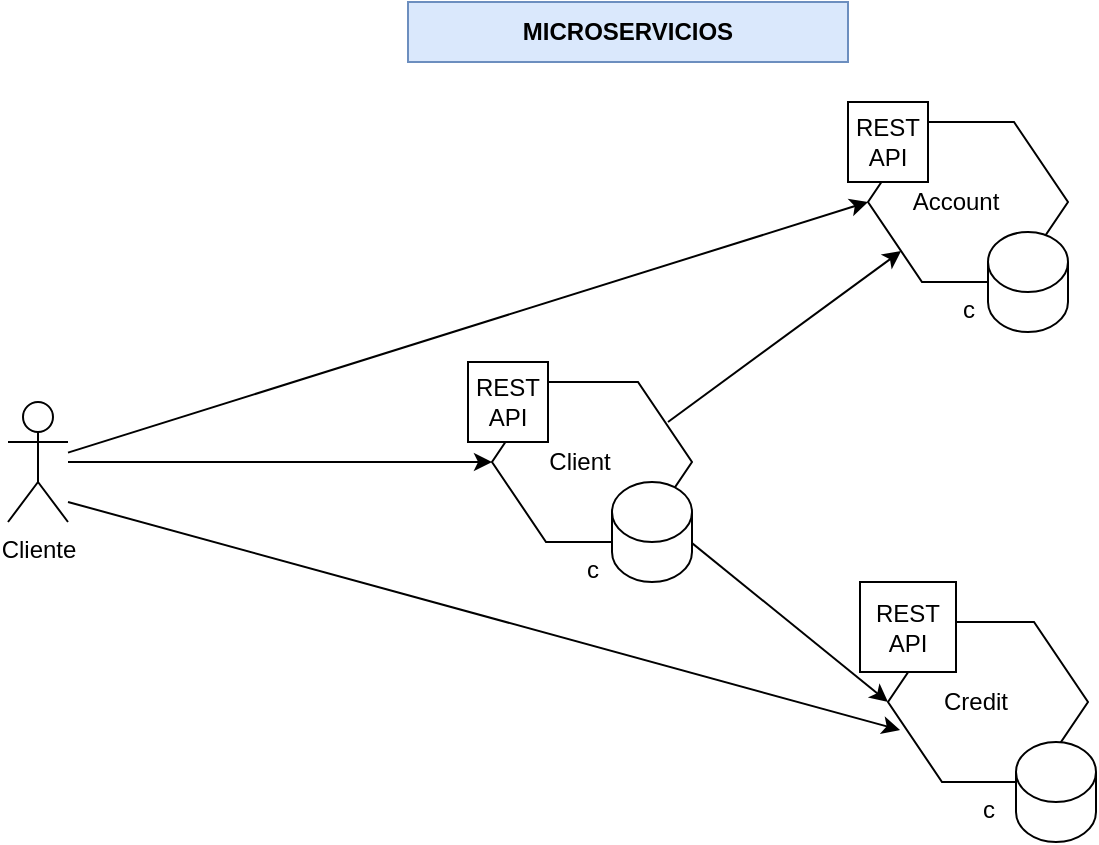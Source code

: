 <mxfile version="21.3.2" type="github">
  <diagram name="Page-1" id="Bq29xVs0bYbxWOrvcEpD">
    <mxGraphModel dx="1434" dy="788" grid="1" gridSize="10" guides="1" tooltips="1" connect="1" arrows="1" fold="1" page="1" pageScale="1" pageWidth="827" pageHeight="1169" math="0" shadow="0">
      <root>
        <mxCell id="0" />
        <mxCell id="1" parent="0" />
        <mxCell id="V8t-qxfj6C1yTUPNHmYo-1" value="c" style="verticalLabelPosition=bottom;verticalAlign=top;html=1;shape=hexagon;perimeter=hexagonPerimeter2;arcSize=6;size=0.27;" vertex="1" parent="1">
          <mxGeometry x="302" y="210" width="100" height="80" as="geometry" />
        </mxCell>
        <mxCell id="V8t-qxfj6C1yTUPNHmYo-3" value="Client" style="text;html=1;strokeColor=none;fillColor=none;align=center;verticalAlign=middle;whiteSpace=wrap;rounded=0;" vertex="1" parent="1">
          <mxGeometry x="316" y="235" width="60" height="30" as="geometry" />
        </mxCell>
        <mxCell id="V8t-qxfj6C1yTUPNHmYo-4" value="c" style="verticalLabelPosition=bottom;verticalAlign=top;html=1;shape=hexagon;perimeter=hexagonPerimeter2;arcSize=6;size=0.27;" vertex="1" parent="1">
          <mxGeometry x="490" y="80" width="100" height="80" as="geometry" />
        </mxCell>
        <mxCell id="V8t-qxfj6C1yTUPNHmYo-5" value="Account" style="text;html=1;strokeColor=none;fillColor=none;align=center;verticalAlign=middle;whiteSpace=wrap;rounded=0;" vertex="1" parent="1">
          <mxGeometry x="504" y="105" width="60" height="30" as="geometry" />
        </mxCell>
        <mxCell id="V8t-qxfj6C1yTUPNHmYo-6" value="c" style="verticalLabelPosition=bottom;verticalAlign=top;html=1;shape=hexagon;perimeter=hexagonPerimeter2;arcSize=6;size=0.27;" vertex="1" parent="1">
          <mxGeometry x="500" y="330" width="100" height="80" as="geometry" />
        </mxCell>
        <mxCell id="V8t-qxfj6C1yTUPNHmYo-7" value="Credit" style="text;html=1;strokeColor=none;fillColor=none;align=center;verticalAlign=middle;whiteSpace=wrap;rounded=0;" vertex="1" parent="1">
          <mxGeometry x="514" y="355" width="60" height="30" as="geometry" />
        </mxCell>
        <mxCell id="V8t-qxfj6C1yTUPNHmYo-9" value="Cliente" style="shape=umlActor;verticalLabelPosition=bottom;verticalAlign=top;html=1;outlineConnect=0;" vertex="1" parent="1">
          <mxGeometry x="60" y="220" width="30" height="60" as="geometry" />
        </mxCell>
        <mxCell id="V8t-qxfj6C1yTUPNHmYo-13" value="MICROSERVICIOS" style="text;html=1;strokeColor=#6c8ebf;fillColor=#dae8fc;align=center;verticalAlign=middle;whiteSpace=wrap;rounded=0;fontStyle=1" vertex="1" parent="1">
          <mxGeometry x="260" y="20" width="220" height="30" as="geometry" />
        </mxCell>
        <mxCell id="V8t-qxfj6C1yTUPNHmYo-14" value="" style="rounded=0;whiteSpace=wrap;html=1;" vertex="1" parent="1">
          <mxGeometry x="290" y="200" width="40" height="40" as="geometry" />
        </mxCell>
        <mxCell id="V8t-qxfj6C1yTUPNHmYo-15" value="REST&lt;br&gt;API" style="text;html=1;strokeColor=none;fillColor=none;align=center;verticalAlign=middle;whiteSpace=wrap;rounded=0;" vertex="1" parent="1">
          <mxGeometry x="280" y="205" width="60" height="30" as="geometry" />
        </mxCell>
        <mxCell id="V8t-qxfj6C1yTUPNHmYo-22" value="" style="rounded=0;whiteSpace=wrap;html=1;" vertex="1" parent="1">
          <mxGeometry x="486" y="310" width="48" height="45" as="geometry" />
        </mxCell>
        <mxCell id="V8t-qxfj6C1yTUPNHmYo-23" value="" style="rounded=0;whiteSpace=wrap;html=1;" vertex="1" parent="1">
          <mxGeometry x="480" y="70" width="40" height="40" as="geometry" />
        </mxCell>
        <mxCell id="V8t-qxfj6C1yTUPNHmYo-25" value="REST&lt;br&gt;API" style="text;html=1;strokeColor=none;fillColor=none;align=center;verticalAlign=middle;whiteSpace=wrap;rounded=0;" vertex="1" parent="1">
          <mxGeometry x="480" y="317.5" width="60" height="30" as="geometry" />
        </mxCell>
        <mxCell id="V8t-qxfj6C1yTUPNHmYo-26" value="REST&lt;br&gt;API" style="text;html=1;strokeColor=none;fillColor=none;align=center;verticalAlign=middle;whiteSpace=wrap;rounded=0;" vertex="1" parent="1">
          <mxGeometry x="470" y="75" width="60" height="30" as="geometry" />
        </mxCell>
        <mxCell id="V8t-qxfj6C1yTUPNHmYo-27" value="" style="endArrow=classic;html=1;rounded=0;" edge="1" parent="1" target="V8t-qxfj6C1yTUPNHmYo-4">
          <mxGeometry width="50" height="50" relative="1" as="geometry">
            <mxPoint x="390" y="230" as="sourcePoint" />
            <mxPoint x="440" y="180" as="targetPoint" />
          </mxGeometry>
        </mxCell>
        <mxCell id="V8t-qxfj6C1yTUPNHmYo-28" value="" style="endArrow=classic;html=1;rounded=0;entryX=0;entryY=0.5;entryDx=0;entryDy=0;" edge="1" parent="1" source="V8t-qxfj6C1yTUPNHmYo-1" target="V8t-qxfj6C1yTUPNHmYo-6">
          <mxGeometry width="50" height="50" relative="1" as="geometry">
            <mxPoint x="400" y="240" as="sourcePoint" />
            <mxPoint x="517" y="155" as="targetPoint" />
          </mxGeometry>
        </mxCell>
        <mxCell id="V8t-qxfj6C1yTUPNHmYo-29" value="" style="endArrow=classic;html=1;rounded=0;entryX=0;entryY=0.5;entryDx=0;entryDy=0;" edge="1" parent="1" source="V8t-qxfj6C1yTUPNHmYo-9" target="V8t-qxfj6C1yTUPNHmYo-1">
          <mxGeometry width="50" height="50" relative="1" as="geometry">
            <mxPoint x="140" y="275" as="sourcePoint" />
            <mxPoint x="257" y="190" as="targetPoint" />
          </mxGeometry>
        </mxCell>
        <mxCell id="V8t-qxfj6C1yTUPNHmYo-31" value="" style="shape=cylinder3;whiteSpace=wrap;html=1;boundedLbl=1;backgroundOutline=1;size=15;" vertex="1" parent="1">
          <mxGeometry x="362" y="260" width="40" height="50" as="geometry" />
        </mxCell>
        <mxCell id="V8t-qxfj6C1yTUPNHmYo-32" value="" style="shape=cylinder3;whiteSpace=wrap;html=1;boundedLbl=1;backgroundOutline=1;size=15;" vertex="1" parent="1">
          <mxGeometry x="550" y="135" width="40" height="50" as="geometry" />
        </mxCell>
        <mxCell id="V8t-qxfj6C1yTUPNHmYo-34" value="" style="shape=cylinder3;whiteSpace=wrap;html=1;boundedLbl=1;backgroundOutline=1;size=15;" vertex="1" parent="1">
          <mxGeometry x="564" y="390" width="40" height="50" as="geometry" />
        </mxCell>
        <mxCell id="V8t-qxfj6C1yTUPNHmYo-35" value="" style="endArrow=classic;html=1;rounded=0;entryX=0;entryY=0.5;entryDx=0;entryDy=0;" edge="1" parent="1" source="V8t-qxfj6C1yTUPNHmYo-9" target="V8t-qxfj6C1yTUPNHmYo-4">
          <mxGeometry width="50" height="50" relative="1" as="geometry">
            <mxPoint x="390" y="230" as="sourcePoint" />
            <mxPoint x="440" y="180" as="targetPoint" />
          </mxGeometry>
        </mxCell>
        <mxCell id="V8t-qxfj6C1yTUPNHmYo-36" value="" style="endArrow=classic;html=1;rounded=0;exitX=1;exitY=0.833;exitDx=0;exitDy=0;exitPerimeter=0;entryX=-0.133;entryY=0.967;entryDx=0;entryDy=0;entryPerimeter=0;" edge="1" parent="1" source="V8t-qxfj6C1yTUPNHmYo-9" target="V8t-qxfj6C1yTUPNHmYo-7">
          <mxGeometry width="50" height="50" relative="1" as="geometry">
            <mxPoint x="390" y="230" as="sourcePoint" />
            <mxPoint x="440" y="180" as="targetPoint" />
          </mxGeometry>
        </mxCell>
      </root>
    </mxGraphModel>
  </diagram>
</mxfile>
